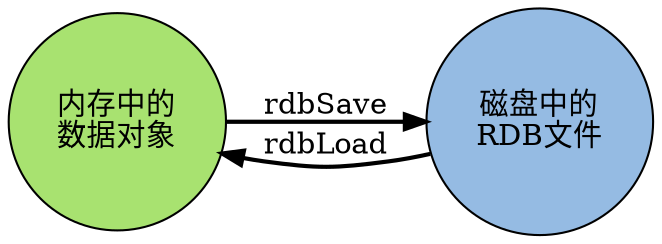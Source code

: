 digraph persistent {

    rankdir = LR;

    node [shape = circle, style = filled];

    edge [style = bold];

    redis_object [label = "内存中的\n数据对象", fillcolor = "#A8E270"];

    rdb [label = "磁盘中的\nRDB文件", fillcolor = "#95BBE3"];

    redis_object -> rdb [label = "rdbSave"];

    rdb -> redis_object [label = "rdbLoad"];
}
